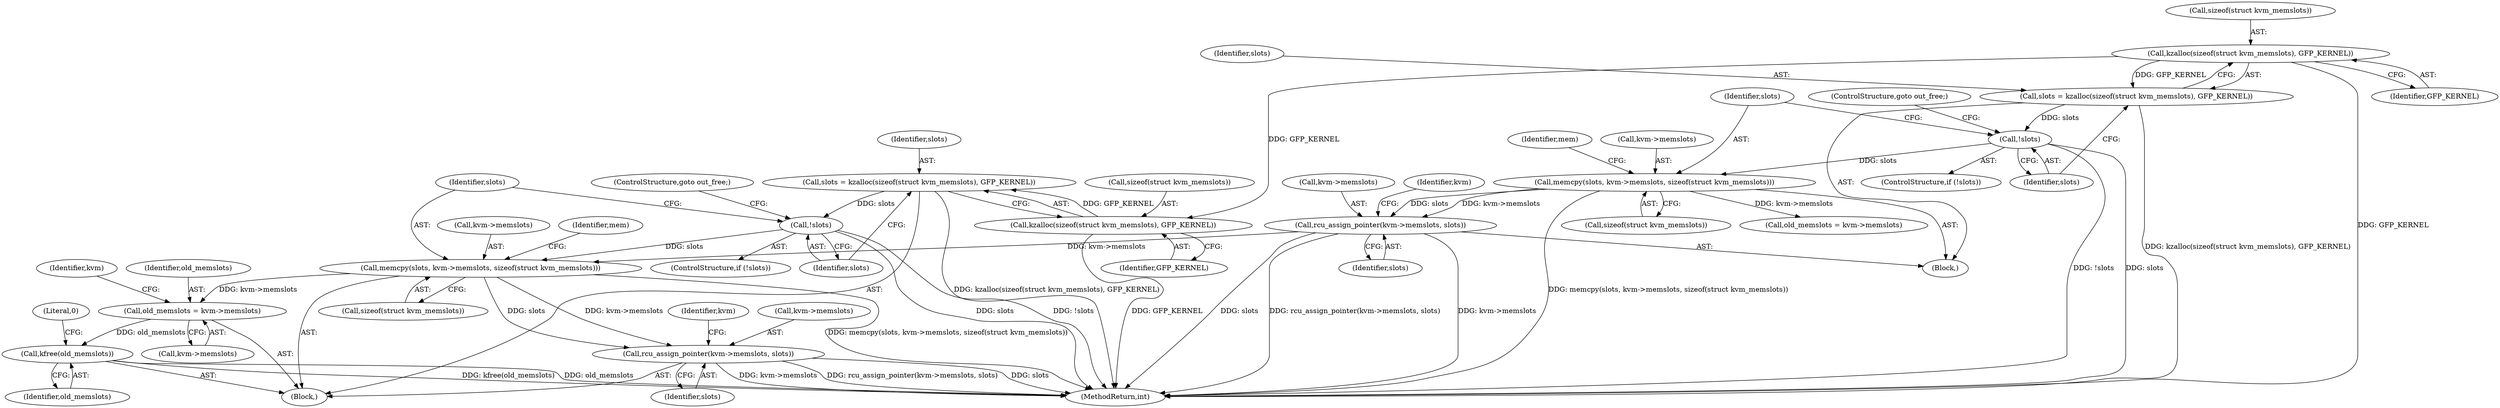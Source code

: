 digraph "0_linux_fa3d315a4ce2c0891cdde262562e710d95fba19e@API" {
"1000550" [label="(Call,memcpy(slots, kvm->memslots, sizeof(struct kvm_memslots)))"];
"1000547" [label="(Call,!slots)"];
"1000540" [label="(Call,slots = kzalloc(sizeof(struct kvm_memslots), GFP_KERNEL))"];
"1000542" [label="(Call,kzalloc(sizeof(struct kvm_memslots), GFP_KERNEL))"];
"1000461" [label="(Call,kzalloc(sizeof(struct kvm_memslots), GFP_KERNEL))"];
"1000513" [label="(Call,rcu_assign_pointer(kvm->memslots, slots))"];
"1000469" [label="(Call,memcpy(slots, kvm->memslots, sizeof(struct kvm_memslots)))"];
"1000466" [label="(Call,!slots)"];
"1000459" [label="(Call,slots = kzalloc(sizeof(struct kvm_memslots), GFP_KERNEL))"];
"1000604" [label="(Call,old_memslots = kvm->memslots)"];
"1000624" [label="(Call,kfree(old_memslots))"];
"1000609" [label="(Call,rcu_assign_pointer(kvm->memslots, slots))"];
"1000459" [label="(Call,slots = kzalloc(sizeof(struct kvm_memslots), GFP_KERNEL))"];
"1000464" [label="(Identifier,GFP_KERNEL)"];
"1000479" [label="(Identifier,mem)"];
"1000624" [label="(Call,kfree(old_memslots))"];
"1000609" [label="(Call,rcu_assign_pointer(kvm->memslots, slots))"];
"1000467" [label="(Identifier,slots)"];
"1000550" [label="(Call,memcpy(slots, kvm->memslots, sizeof(struct kvm_memslots)))"];
"1000548" [label="(Identifier,slots)"];
"1000552" [label="(Call,kvm->memslots)"];
"1000617" [label="(Identifier,kvm)"];
"1000466" [label="(Call,!slots)"];
"1000465" [label="(ControlStructure,if (!slots))"];
"1000605" [label="(Identifier,old_memslots)"];
"1000610" [label="(Call,kvm->memslots)"];
"1000508" [label="(Call,old_memslots = kvm->memslots)"];
"1000542" [label="(Call,kzalloc(sizeof(struct kvm_memslots), GFP_KERNEL))"];
"1000604" [label="(Call,old_memslots = kvm->memslots)"];
"1000551" [label="(Identifier,slots)"];
"1000461" [label="(Call,kzalloc(sizeof(struct kvm_memslots), GFP_KERNEL))"];
"1000543" [label="(Call,sizeof(struct kvm_memslots))"];
"1000521" [label="(Identifier,kvm)"];
"1000625" [label="(Identifier,old_memslots)"];
"1000541" [label="(Identifier,slots)"];
"1000627" [label="(Literal,0)"];
"1000471" [label="(Call,kvm->memslots)"];
"1000549" [label="(ControlStructure,goto out_free;)"];
"1000560" [label="(Identifier,mem)"];
"1000454" [label="(Block,)"];
"1000517" [label="(Identifier,slots)"];
"1000545" [label="(Identifier,GFP_KERNEL)"];
"1000546" [label="(ControlStructure,if (!slots))"];
"1000514" [label="(Call,kvm->memslots)"];
"1000555" [label="(Call,sizeof(struct kvm_memslots))"];
"1000116" [label="(Block,)"];
"1000462" [label="(Call,sizeof(struct kvm_memslots))"];
"1000470" [label="(Identifier,slots)"];
"1000540" [label="(Call,slots = kzalloc(sizeof(struct kvm_memslots), GFP_KERNEL))"];
"1000460" [label="(Identifier,slots)"];
"1000606" [label="(Call,kvm->memslots)"];
"1000632" [label="(MethodReturn,int)"];
"1000613" [label="(Identifier,slots)"];
"1000474" [label="(Call,sizeof(struct kvm_memslots))"];
"1000547" [label="(Call,!slots)"];
"1000468" [label="(ControlStructure,goto out_free;)"];
"1000469" [label="(Call,memcpy(slots, kvm->memslots, sizeof(struct kvm_memslots)))"];
"1000611" [label="(Identifier,kvm)"];
"1000513" [label="(Call,rcu_assign_pointer(kvm->memslots, slots))"];
"1000550" -> "1000116"  [label="AST: "];
"1000550" -> "1000555"  [label="CFG: "];
"1000551" -> "1000550"  [label="AST: "];
"1000552" -> "1000550"  [label="AST: "];
"1000555" -> "1000550"  [label="AST: "];
"1000560" -> "1000550"  [label="CFG: "];
"1000550" -> "1000632"  [label="DDG: memcpy(slots, kvm->memslots, sizeof(struct kvm_memslots))"];
"1000547" -> "1000550"  [label="DDG: slots"];
"1000513" -> "1000550"  [label="DDG: kvm->memslots"];
"1000550" -> "1000604"  [label="DDG: kvm->memslots"];
"1000550" -> "1000609"  [label="DDG: kvm->memslots"];
"1000550" -> "1000609"  [label="DDG: slots"];
"1000547" -> "1000546"  [label="AST: "];
"1000547" -> "1000548"  [label="CFG: "];
"1000548" -> "1000547"  [label="AST: "];
"1000549" -> "1000547"  [label="CFG: "];
"1000551" -> "1000547"  [label="CFG: "];
"1000547" -> "1000632"  [label="DDG: slots"];
"1000547" -> "1000632"  [label="DDG: !slots"];
"1000540" -> "1000547"  [label="DDG: slots"];
"1000540" -> "1000116"  [label="AST: "];
"1000540" -> "1000542"  [label="CFG: "];
"1000541" -> "1000540"  [label="AST: "];
"1000542" -> "1000540"  [label="AST: "];
"1000548" -> "1000540"  [label="CFG: "];
"1000540" -> "1000632"  [label="DDG: kzalloc(sizeof(struct kvm_memslots), GFP_KERNEL)"];
"1000542" -> "1000540"  [label="DDG: GFP_KERNEL"];
"1000542" -> "1000545"  [label="CFG: "];
"1000543" -> "1000542"  [label="AST: "];
"1000545" -> "1000542"  [label="AST: "];
"1000542" -> "1000632"  [label="DDG: GFP_KERNEL"];
"1000461" -> "1000542"  [label="DDG: GFP_KERNEL"];
"1000461" -> "1000459"  [label="AST: "];
"1000461" -> "1000464"  [label="CFG: "];
"1000462" -> "1000461"  [label="AST: "];
"1000464" -> "1000461"  [label="AST: "];
"1000459" -> "1000461"  [label="CFG: "];
"1000461" -> "1000632"  [label="DDG: GFP_KERNEL"];
"1000461" -> "1000459"  [label="DDG: GFP_KERNEL"];
"1000513" -> "1000454"  [label="AST: "];
"1000513" -> "1000517"  [label="CFG: "];
"1000514" -> "1000513"  [label="AST: "];
"1000517" -> "1000513"  [label="AST: "];
"1000521" -> "1000513"  [label="CFG: "];
"1000513" -> "1000632"  [label="DDG: rcu_assign_pointer(kvm->memslots, slots)"];
"1000513" -> "1000632"  [label="DDG: kvm->memslots"];
"1000513" -> "1000632"  [label="DDG: slots"];
"1000469" -> "1000513"  [label="DDG: kvm->memslots"];
"1000469" -> "1000513"  [label="DDG: slots"];
"1000469" -> "1000454"  [label="AST: "];
"1000469" -> "1000474"  [label="CFG: "];
"1000470" -> "1000469"  [label="AST: "];
"1000471" -> "1000469"  [label="AST: "];
"1000474" -> "1000469"  [label="AST: "];
"1000479" -> "1000469"  [label="CFG: "];
"1000469" -> "1000632"  [label="DDG: memcpy(slots, kvm->memslots, sizeof(struct kvm_memslots))"];
"1000466" -> "1000469"  [label="DDG: slots"];
"1000469" -> "1000508"  [label="DDG: kvm->memslots"];
"1000466" -> "1000465"  [label="AST: "];
"1000466" -> "1000467"  [label="CFG: "];
"1000467" -> "1000466"  [label="AST: "];
"1000468" -> "1000466"  [label="CFG: "];
"1000470" -> "1000466"  [label="CFG: "];
"1000466" -> "1000632"  [label="DDG: slots"];
"1000466" -> "1000632"  [label="DDG: !slots"];
"1000459" -> "1000466"  [label="DDG: slots"];
"1000459" -> "1000454"  [label="AST: "];
"1000460" -> "1000459"  [label="AST: "];
"1000467" -> "1000459"  [label="CFG: "];
"1000459" -> "1000632"  [label="DDG: kzalloc(sizeof(struct kvm_memslots), GFP_KERNEL)"];
"1000604" -> "1000116"  [label="AST: "];
"1000604" -> "1000606"  [label="CFG: "];
"1000605" -> "1000604"  [label="AST: "];
"1000606" -> "1000604"  [label="AST: "];
"1000611" -> "1000604"  [label="CFG: "];
"1000604" -> "1000624"  [label="DDG: old_memslots"];
"1000624" -> "1000116"  [label="AST: "];
"1000624" -> "1000625"  [label="CFG: "];
"1000625" -> "1000624"  [label="AST: "];
"1000627" -> "1000624"  [label="CFG: "];
"1000624" -> "1000632"  [label="DDG: kfree(old_memslots)"];
"1000624" -> "1000632"  [label="DDG: old_memslots"];
"1000609" -> "1000116"  [label="AST: "];
"1000609" -> "1000613"  [label="CFG: "];
"1000610" -> "1000609"  [label="AST: "];
"1000613" -> "1000609"  [label="AST: "];
"1000617" -> "1000609"  [label="CFG: "];
"1000609" -> "1000632"  [label="DDG: slots"];
"1000609" -> "1000632"  [label="DDG: kvm->memslots"];
"1000609" -> "1000632"  [label="DDG: rcu_assign_pointer(kvm->memslots, slots)"];
}
